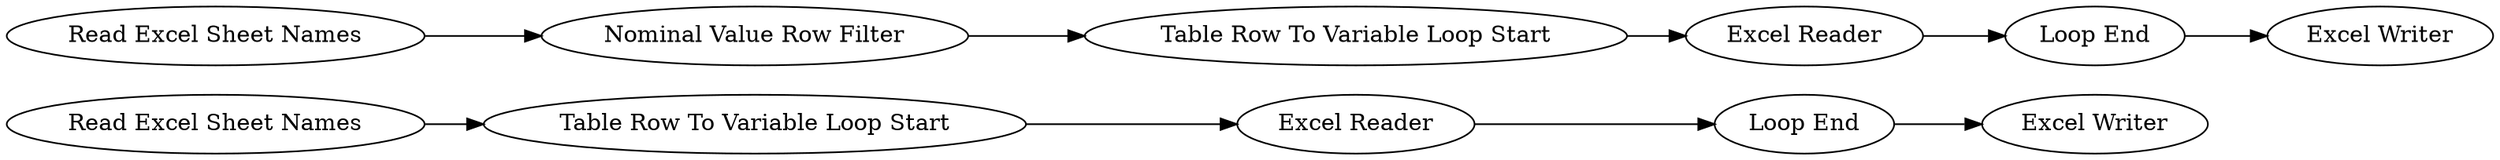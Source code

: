 digraph {
	16 [label="Excel Writer"]
	26 [label="Read Excel Sheet Names"]
	27 [label="Table Row To Variable Loop Start"]
	28 [label="Excel Reader"]
	29 [label="Loop End"]
	30 [label="Read Excel Sheet Names"]
	31 [label="Table Row To Variable Loop Start"]
	32 [label="Excel Reader"]
	33 [label="Loop End"]
	34 [label="Excel Writer"]
	35 [label="Nominal Value Row Filter"]
	26 -> 27
	27 -> 28
	28 -> 29
	29 -> 16
	30 -> 35
	31 -> 32
	32 -> 33
	33 -> 34
	35 -> 31
	rankdir=LR
}
